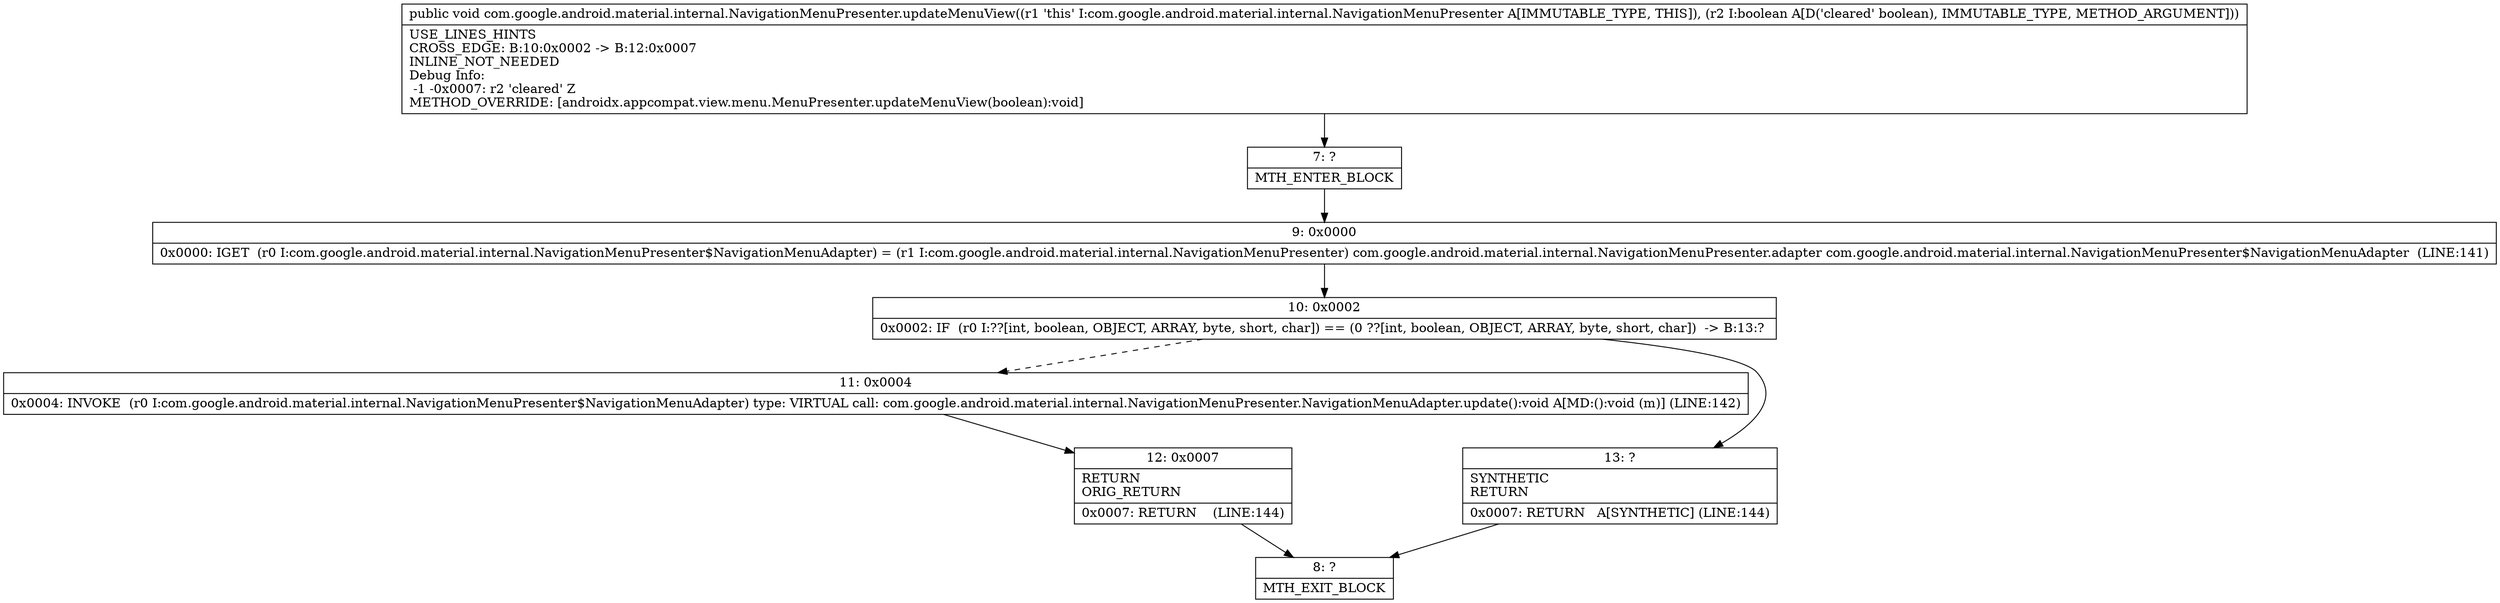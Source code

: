 digraph "CFG forcom.google.android.material.internal.NavigationMenuPresenter.updateMenuView(Z)V" {
Node_7 [shape=record,label="{7\:\ ?|MTH_ENTER_BLOCK\l}"];
Node_9 [shape=record,label="{9\:\ 0x0000|0x0000: IGET  (r0 I:com.google.android.material.internal.NavigationMenuPresenter$NavigationMenuAdapter) = (r1 I:com.google.android.material.internal.NavigationMenuPresenter) com.google.android.material.internal.NavigationMenuPresenter.adapter com.google.android.material.internal.NavigationMenuPresenter$NavigationMenuAdapter  (LINE:141)\l}"];
Node_10 [shape=record,label="{10\:\ 0x0002|0x0002: IF  (r0 I:??[int, boolean, OBJECT, ARRAY, byte, short, char]) == (0 ??[int, boolean, OBJECT, ARRAY, byte, short, char])  \-\> B:13:? \l}"];
Node_11 [shape=record,label="{11\:\ 0x0004|0x0004: INVOKE  (r0 I:com.google.android.material.internal.NavigationMenuPresenter$NavigationMenuAdapter) type: VIRTUAL call: com.google.android.material.internal.NavigationMenuPresenter.NavigationMenuAdapter.update():void A[MD:():void (m)] (LINE:142)\l}"];
Node_12 [shape=record,label="{12\:\ 0x0007|RETURN\lORIG_RETURN\l|0x0007: RETURN    (LINE:144)\l}"];
Node_8 [shape=record,label="{8\:\ ?|MTH_EXIT_BLOCK\l}"];
Node_13 [shape=record,label="{13\:\ ?|SYNTHETIC\lRETURN\l|0x0007: RETURN   A[SYNTHETIC] (LINE:144)\l}"];
MethodNode[shape=record,label="{public void com.google.android.material.internal.NavigationMenuPresenter.updateMenuView((r1 'this' I:com.google.android.material.internal.NavigationMenuPresenter A[IMMUTABLE_TYPE, THIS]), (r2 I:boolean A[D('cleared' boolean), IMMUTABLE_TYPE, METHOD_ARGUMENT]))  | USE_LINES_HINTS\lCROSS_EDGE: B:10:0x0002 \-\> B:12:0x0007\lINLINE_NOT_NEEDED\lDebug Info:\l  \-1 \-0x0007: r2 'cleared' Z\lMETHOD_OVERRIDE: [androidx.appcompat.view.menu.MenuPresenter.updateMenuView(boolean):void]\l}"];
MethodNode -> Node_7;Node_7 -> Node_9;
Node_9 -> Node_10;
Node_10 -> Node_11[style=dashed];
Node_10 -> Node_13;
Node_11 -> Node_12;
Node_12 -> Node_8;
Node_13 -> Node_8;
}

